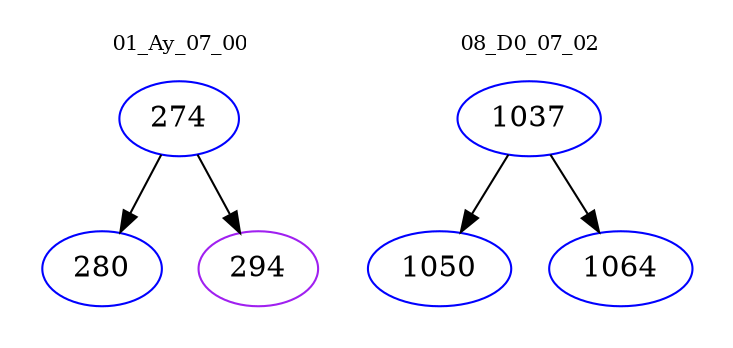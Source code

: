 digraph{
subgraph cluster_0 {
color = white
label = "01_Ay_07_00";
fontsize=10;
T0_274 [label="274", color="blue"]
T0_274 -> T0_280 [color="black"]
T0_280 [label="280", color="blue"]
T0_274 -> T0_294 [color="black"]
T0_294 [label="294", color="purple"]
}
subgraph cluster_1 {
color = white
label = "08_D0_07_02";
fontsize=10;
T1_1037 [label="1037", color="blue"]
T1_1037 -> T1_1050 [color="black"]
T1_1050 [label="1050", color="blue"]
T1_1037 -> T1_1064 [color="black"]
T1_1064 [label="1064", color="blue"]
}
}
